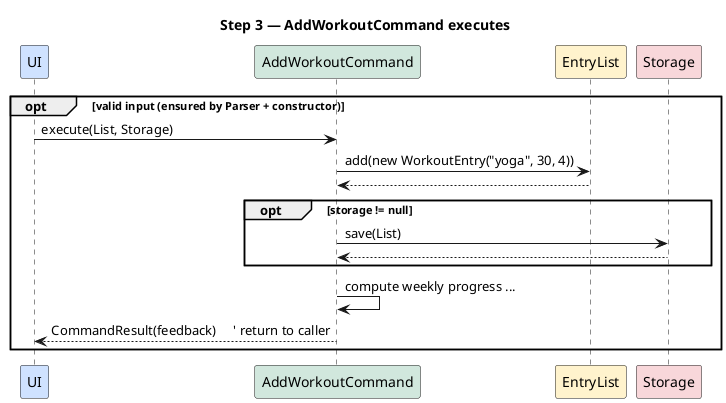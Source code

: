 @startuml
skinparam backgroundColor #FFFFFF
skinparam shadowing false
skinparam ParticipantBorderRadius 0

title Step 3 — AddWorkoutCommand executes

participant "UI" as UI  #CFE2FF
participant AddWorkoutCommand as Cmd #D1E7DD
participant EntryList as List        #FFF3CD
participant Storage                  #F8D7DA

opt valid input (ensured by Parser + constructor)
  UI -> Cmd : execute(List, Storage)
  Cmd -> List : add(new WorkoutEntry("yoga", 30, 4))
  List --> Cmd :

  opt storage != null
    Cmd -> Storage : save(List)
    Storage --> Cmd :
  end

  Cmd -> Cmd : compute weekly progress ...
  Cmd --> UI : CommandResult(feedback)     ' return to caller
end
@enduml
